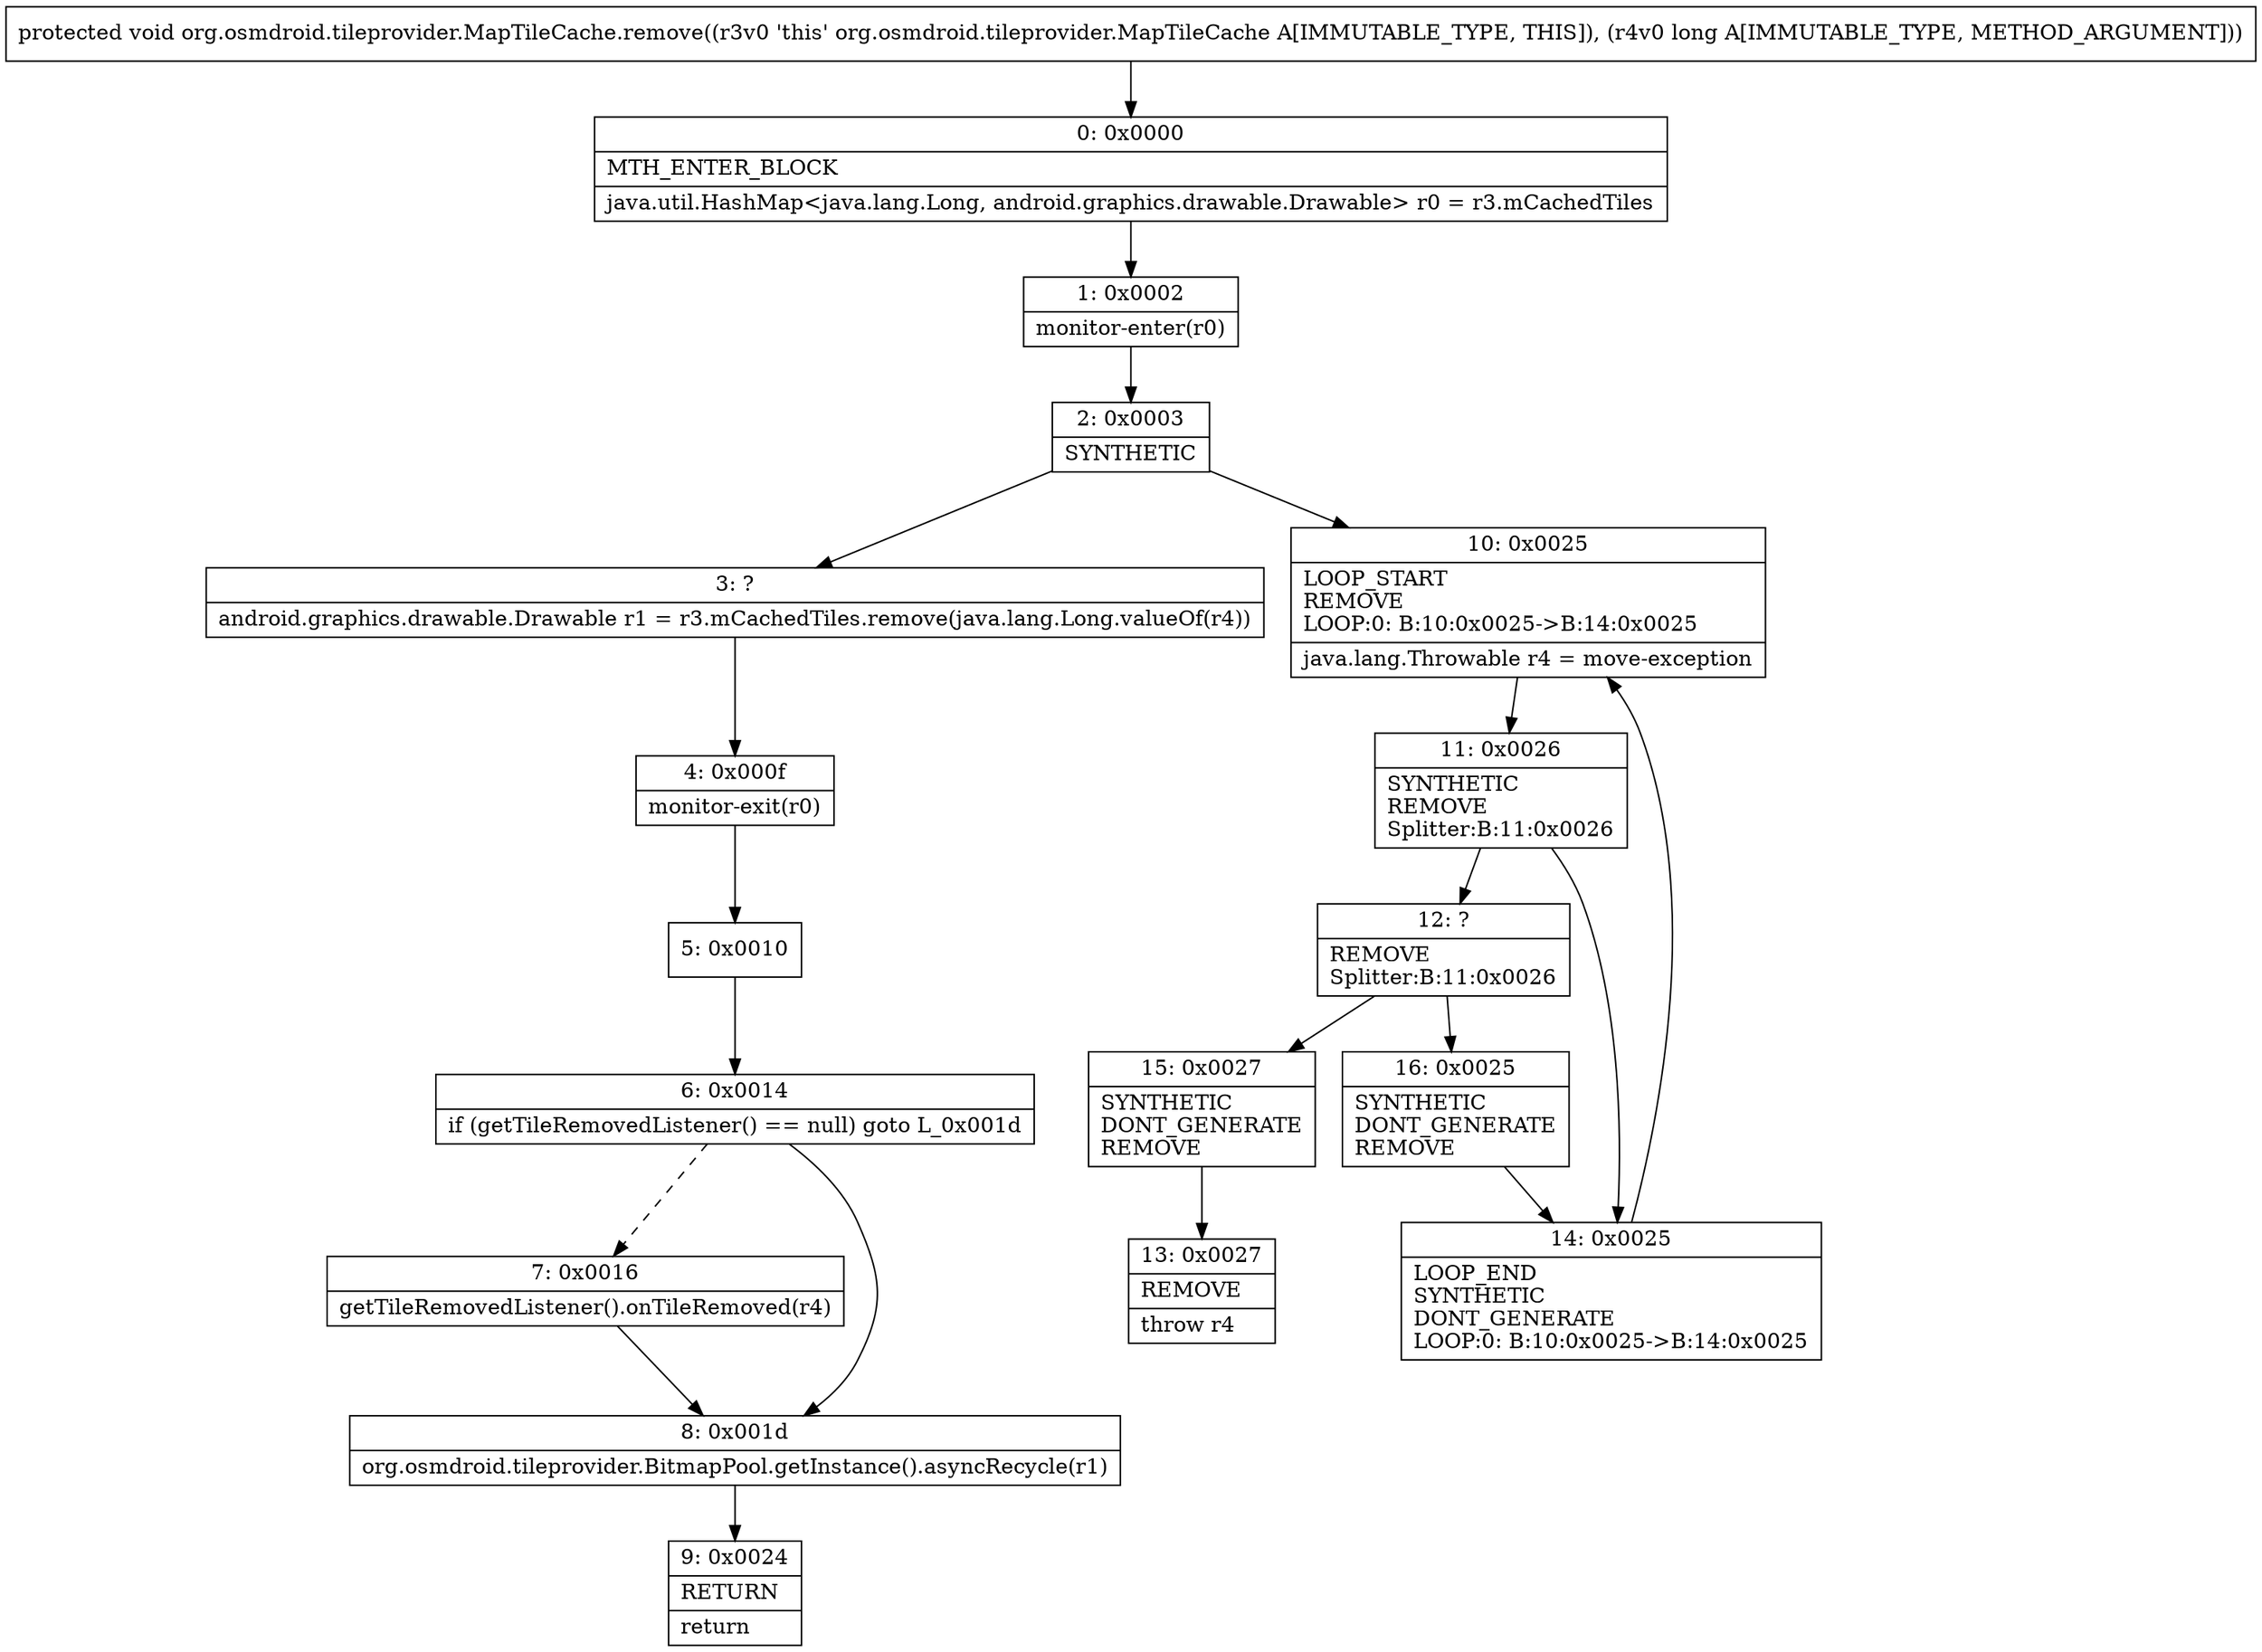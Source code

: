 digraph "CFG fororg.osmdroid.tileprovider.MapTileCache.remove(J)V" {
Node_0 [shape=record,label="{0\:\ 0x0000|MTH_ENTER_BLOCK\l|java.util.HashMap\<java.lang.Long, android.graphics.drawable.Drawable\> r0 = r3.mCachedTiles\l}"];
Node_1 [shape=record,label="{1\:\ 0x0002|monitor\-enter(r0)\l}"];
Node_2 [shape=record,label="{2\:\ 0x0003|SYNTHETIC\l}"];
Node_3 [shape=record,label="{3\:\ ?|android.graphics.drawable.Drawable r1 = r3.mCachedTiles.remove(java.lang.Long.valueOf(r4))\l}"];
Node_4 [shape=record,label="{4\:\ 0x000f|monitor\-exit(r0)\l}"];
Node_5 [shape=record,label="{5\:\ 0x0010}"];
Node_6 [shape=record,label="{6\:\ 0x0014|if (getTileRemovedListener() == null) goto L_0x001d\l}"];
Node_7 [shape=record,label="{7\:\ 0x0016|getTileRemovedListener().onTileRemoved(r4)\l}"];
Node_8 [shape=record,label="{8\:\ 0x001d|org.osmdroid.tileprovider.BitmapPool.getInstance().asyncRecycle(r1)\l}"];
Node_9 [shape=record,label="{9\:\ 0x0024|RETURN\l|return\l}"];
Node_10 [shape=record,label="{10\:\ 0x0025|LOOP_START\lREMOVE\lLOOP:0: B:10:0x0025\-\>B:14:0x0025\l|java.lang.Throwable r4 = move\-exception\l}"];
Node_11 [shape=record,label="{11\:\ 0x0026|SYNTHETIC\lREMOVE\lSplitter:B:11:0x0026\l}"];
Node_12 [shape=record,label="{12\:\ ?|REMOVE\lSplitter:B:11:0x0026\l}"];
Node_13 [shape=record,label="{13\:\ 0x0027|REMOVE\l|throw r4\l}"];
Node_14 [shape=record,label="{14\:\ 0x0025|LOOP_END\lSYNTHETIC\lDONT_GENERATE\lLOOP:0: B:10:0x0025\-\>B:14:0x0025\l}"];
Node_15 [shape=record,label="{15\:\ 0x0027|SYNTHETIC\lDONT_GENERATE\lREMOVE\l}"];
Node_16 [shape=record,label="{16\:\ 0x0025|SYNTHETIC\lDONT_GENERATE\lREMOVE\l}"];
MethodNode[shape=record,label="{protected void org.osmdroid.tileprovider.MapTileCache.remove((r3v0 'this' org.osmdroid.tileprovider.MapTileCache A[IMMUTABLE_TYPE, THIS]), (r4v0 long A[IMMUTABLE_TYPE, METHOD_ARGUMENT])) }"];
MethodNode -> Node_0;
Node_0 -> Node_1;
Node_1 -> Node_2;
Node_2 -> Node_3;
Node_2 -> Node_10;
Node_3 -> Node_4;
Node_4 -> Node_5;
Node_5 -> Node_6;
Node_6 -> Node_7[style=dashed];
Node_6 -> Node_8;
Node_7 -> Node_8;
Node_8 -> Node_9;
Node_10 -> Node_11;
Node_11 -> Node_12;
Node_11 -> Node_14;
Node_12 -> Node_15;
Node_12 -> Node_16;
Node_14 -> Node_10;
Node_15 -> Node_13;
Node_16 -> Node_14;
}

